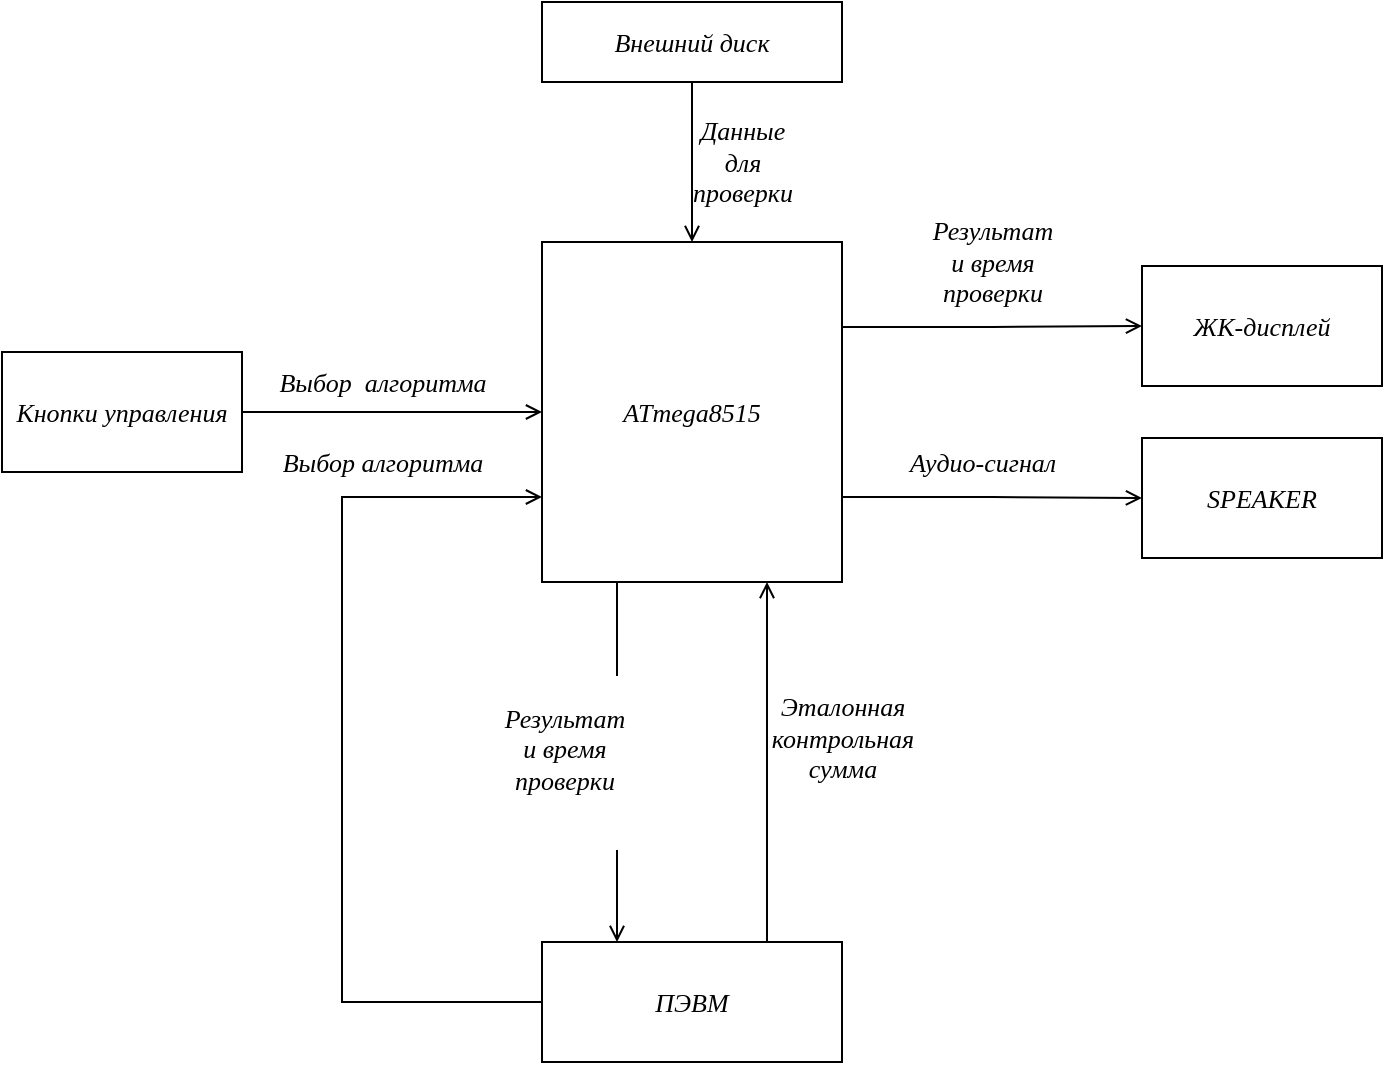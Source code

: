 <mxfile version="22.0.4" type="device">
  <diagram name="Страница — 1" id="o8DwsD4q_UCmekTN6hks">
    <mxGraphModel dx="-981" dy="763" grid="1" gridSize="10" guides="1" tooltips="1" connect="1" arrows="1" fold="1" page="1" pageScale="1" pageWidth="827" pageHeight="1169" math="0" shadow="0">
      <root>
        <mxCell id="0" />
        <mxCell id="1" parent="0" />
        <mxCell id="ykUxlusXsKbkb0VpRQLI-13" value="Результат&lt;br style=&quot;font-size: 13px;&quot;&gt;и время&lt;br style=&quot;font-size: 13px;&quot;&gt;проверки" style="edgeStyle=orthogonalEdgeStyle;rounded=0;orthogonalLoop=1;jettySize=auto;html=1;exitX=1;exitY=0.25;exitDx=0;exitDy=0;entryX=0;entryY=0.5;entryDx=0;entryDy=0;fontFamily=GOSTRUS Type A;fontSize=13;fontStyle=2;movable=1;resizable=1;rotatable=1;deletable=1;editable=1;locked=0;connectable=1;endArrow=open;endFill=0;" parent="1" source="ykUxlusXsKbkb0VpRQLI-1" target="ykUxlusXsKbkb0VpRQLI-3" edge="1">
          <mxGeometry x="0.004" y="32" relative="1" as="geometry">
            <mxPoint as="offset" />
          </mxGeometry>
        </mxCell>
        <mxCell id="ykUxlusXsKbkb0VpRQLI-14" value="Аудио-сигнал" style="edgeStyle=orthogonalEdgeStyle;rounded=0;orthogonalLoop=1;jettySize=auto;html=1;exitX=1;exitY=0.75;exitDx=0;exitDy=0;entryX=0;entryY=0.5;entryDx=0;entryDy=0;fontFamily=GOSTRUS Type A;fontSize=13;fontStyle=2;movable=1;resizable=1;rotatable=1;deletable=1;editable=1;locked=0;connectable=1;endArrow=open;endFill=0;" parent="1" source="ykUxlusXsKbkb0VpRQLI-1" target="ykUxlusXsKbkb0VpRQLI-5" edge="1">
          <mxGeometry x="-0.07" y="18" relative="1" as="geometry">
            <mxPoint as="offset" />
          </mxGeometry>
        </mxCell>
        <mxCell id="_XdvEspnEwE6ffSi1a87-3" value="&#xa;&lt;span style=&quot;color: rgb(0, 0, 0); font-size: 13px; font-variant-ligatures: normal; font-variant-caps: normal; font-weight: 400; letter-spacing: normal; orphans: 2; text-align: center; text-indent: 0px; text-transform: none; widows: 2; word-spacing: 0px; -webkit-text-stroke-width: 0px; background-color: rgb(255, 255, 255); text-decoration-thickness: initial; text-decoration-style: initial; text-decoration-color: initial; float: none; display: inline !important;&quot;&gt;Результат&lt;/span&gt;&lt;br style=&quot;border-color: var(--border-color); color: rgb(0, 0, 0); font-size: 13px; font-variant-ligatures: normal; font-variant-caps: normal; font-weight: 400; letter-spacing: normal; orphans: 2; text-align: center; text-indent: 0px; text-transform: none; widows: 2; word-spacing: 0px; -webkit-text-stroke-width: 0px; text-decoration-thickness: initial; text-decoration-style: initial; text-decoration-color: initial;&quot;&gt;&lt;span style=&quot;color: rgb(0, 0, 0); font-size: 13px; font-variant-ligatures: normal; font-variant-caps: normal; font-weight: 400; letter-spacing: normal; orphans: 2; text-align: center; text-indent: 0px; text-transform: none; widows: 2; word-spacing: 0px; -webkit-text-stroke-width: 0px; background-color: rgb(255, 255, 255); text-decoration-thickness: initial; text-decoration-style: initial; text-decoration-color: initial; float: none; display: inline !important;&quot;&gt;и время&lt;/span&gt;&lt;br style=&quot;border-color: var(--border-color); color: rgb(0, 0, 0); font-size: 13px; font-variant-ligatures: normal; font-variant-caps: normal; font-weight: 400; letter-spacing: normal; orphans: 2; text-align: center; text-indent: 0px; text-transform: none; widows: 2; word-spacing: 0px; -webkit-text-stroke-width: 0px; text-decoration-thickness: initial; text-decoration-style: initial; text-decoration-color: initial;&quot;&gt;&lt;span style=&quot;color: rgb(0, 0, 0); font-size: 13px; font-variant-ligatures: normal; font-variant-caps: normal; font-weight: 400; letter-spacing: normal; orphans: 2; text-align: center; text-indent: 0px; text-transform: none; widows: 2; word-spacing: 0px; -webkit-text-stroke-width: 0px; background-color: rgb(255, 255, 255); text-decoration-thickness: initial; text-decoration-style: initial; text-decoration-color: initial; float: none; display: inline !important;&quot;&gt;проверки&lt;/span&gt;&#xa;&#xa;" style="edgeStyle=orthogonalEdgeStyle;rounded=0;orthogonalLoop=1;jettySize=auto;html=1;exitX=0.25;exitY=1;exitDx=0;exitDy=0;entryX=0.25;entryY=0;entryDx=0;entryDy=0;fontFamily=GOSTRUS Type A;fontStyle=2;movable=1;resizable=1;rotatable=1;deletable=1;editable=1;locked=0;connectable=1;endArrow=open;endFill=0;" edge="1" parent="1" source="ykUxlusXsKbkb0VpRQLI-1" target="ykUxlusXsKbkb0VpRQLI-2">
          <mxGeometry y="-27" relative="1" as="geometry">
            <mxPoint as="offset" />
          </mxGeometry>
        </mxCell>
        <mxCell id="ykUxlusXsKbkb0VpRQLI-1" value="ATmega8515" style="rounded=0;whiteSpace=wrap;html=1;fontFamily=GOSTRUS Type A;fontSize=13;fontStyle=2;movable=1;resizable=1;rotatable=1;deletable=1;editable=1;locked=0;connectable=1;" parent="1" vertex="1">
          <mxGeometry x="2820" y="140.0" width="150" height="170" as="geometry" />
        </mxCell>
        <mxCell id="ykUxlusXsKbkb0VpRQLI-7" value="Выбор алгоритма" style="edgeStyle=orthogonalEdgeStyle;rounded=0;orthogonalLoop=1;jettySize=auto;html=1;exitX=0;exitY=0.5;exitDx=0;exitDy=0;entryX=0;entryY=0.75;entryDx=0;entryDy=0;fontFamily=GOSTRUS Type A;fontSize=13;fontStyle=2;movable=1;resizable=1;rotatable=1;deletable=1;editable=1;locked=0;connectable=1;endArrow=open;endFill=0;" parent="1" source="ykUxlusXsKbkb0VpRQLI-2" target="ykUxlusXsKbkb0VpRQLI-1" edge="1">
          <mxGeometry x="0.646" y="18" relative="1" as="geometry">
            <mxPoint as="offset" />
            <Array as="points">
              <mxPoint x="2720" y="520" />
              <mxPoint x="2720" y="268" />
            </Array>
          </mxGeometry>
        </mxCell>
        <mxCell id="ykUxlusXsKbkb0VpRQLI-15" value="Эталонная&lt;br style=&quot;font-size: 13px;&quot;&gt;контрольная&lt;br style=&quot;font-size: 13px;&quot;&gt;сумма" style="edgeStyle=orthogonalEdgeStyle;rounded=0;orthogonalLoop=1;jettySize=auto;html=1;exitX=0.75;exitY=0;exitDx=0;exitDy=0;entryX=0.75;entryY=1;entryDx=0;entryDy=0;fontFamily=GOSTRUS Type A;fontSize=13;fontStyle=2;movable=1;resizable=1;rotatable=1;deletable=1;editable=1;locked=0;connectable=1;endArrow=open;endFill=0;" parent="1" source="ykUxlusXsKbkb0VpRQLI-2" target="ykUxlusXsKbkb0VpRQLI-1" edge="1">
          <mxGeometry x="0.136" y="-37" relative="1" as="geometry">
            <mxPoint as="offset" />
            <Array as="points" />
          </mxGeometry>
        </mxCell>
        <mxCell id="ykUxlusXsKbkb0VpRQLI-2" value="ПЭВМ" style="rounded=0;whiteSpace=wrap;html=1;fontFamily=GOSTRUS Type A;fontSize=13;fontStyle=2;movable=1;resizable=1;rotatable=1;deletable=1;editable=1;locked=0;connectable=1;" parent="1" vertex="1">
          <mxGeometry x="2820" y="490" width="150" height="60" as="geometry" />
        </mxCell>
        <mxCell id="ykUxlusXsKbkb0VpRQLI-3" value="ЖК-дисплей" style="rounded=0;whiteSpace=wrap;html=1;fontFamily=GOSTRUS Type A;fontSize=13;fontStyle=2;movable=1;resizable=1;rotatable=1;deletable=1;editable=1;locked=0;connectable=1;" parent="1" vertex="1">
          <mxGeometry x="3120" y="152.0" width="120" height="60" as="geometry" />
        </mxCell>
        <mxCell id="ykUxlusXsKbkb0VpRQLI-6" value="Выбор&amp;nbsp; алгоритма" style="edgeStyle=orthogonalEdgeStyle;rounded=0;orthogonalLoop=1;jettySize=auto;html=1;exitX=1;exitY=0.5;exitDx=0;exitDy=0;entryX=0;entryY=0.5;entryDx=0;entryDy=0;fontFamily=GOSTRUS Type A;fontSize=13;fontStyle=2;movable=1;resizable=1;rotatable=1;deletable=1;editable=1;locked=0;connectable=1;endArrow=open;endFill=0;" parent="1" source="ykUxlusXsKbkb0VpRQLI-4" target="ykUxlusXsKbkb0VpRQLI-1" edge="1">
          <mxGeometry x="-0.067" y="15" relative="1" as="geometry">
            <mxPoint as="offset" />
          </mxGeometry>
        </mxCell>
        <mxCell id="ykUxlusXsKbkb0VpRQLI-4" value="Кнопки управления" style="rounded=0;whiteSpace=wrap;html=1;fontFamily=GOSTRUS Type A;fontSize=13;fontStyle=2;movable=1;resizable=1;rotatable=1;deletable=1;editable=1;locked=0;connectable=1;" parent="1" vertex="1">
          <mxGeometry x="2550" y="195.0" width="120" height="60" as="geometry" />
        </mxCell>
        <mxCell id="ykUxlusXsKbkb0VpRQLI-5" value="SPEAKER" style="rounded=0;whiteSpace=wrap;html=1;fontFamily=GOSTRUS Type A;fontSize=13;fontStyle=2;movable=1;resizable=1;rotatable=1;deletable=1;editable=1;locked=0;connectable=1;" parent="1" vertex="1">
          <mxGeometry x="3120" y="238.0" width="120" height="60" as="geometry" />
        </mxCell>
        <mxCell id="ykUxlusXsKbkb0VpRQLI-11" value="Данные&lt;br style=&quot;font-size: 13px;&quot;&gt;для&lt;br style=&quot;font-size: 13px;&quot;&gt;проверки" style="edgeStyle=orthogonalEdgeStyle;rounded=0;orthogonalLoop=1;jettySize=auto;html=1;exitX=0.5;exitY=1;exitDx=0;exitDy=0;entryX=0.5;entryY=0;entryDx=0;entryDy=0;fontFamily=GOSTRUS Type A;fontSize=13;fontStyle=2;movable=1;resizable=1;rotatable=1;deletable=1;editable=1;locked=0;connectable=1;endArrow=open;endFill=0;" parent="1" source="ykUxlusXsKbkb0VpRQLI-10" target="ykUxlusXsKbkb0VpRQLI-1" edge="1">
          <mxGeometry y="25" relative="1" as="geometry">
            <mxPoint as="offset" />
          </mxGeometry>
        </mxCell>
        <mxCell id="ykUxlusXsKbkb0VpRQLI-10" value="Внешний диск" style="rounded=0;whiteSpace=wrap;html=1;fontFamily=GOSTRUS Type A;fontSize=13;fontStyle=2;movable=1;resizable=1;rotatable=1;deletable=1;editable=1;locked=0;connectable=1;" parent="1" vertex="1">
          <mxGeometry x="2820" y="20" width="150" height="40" as="geometry" />
        </mxCell>
      </root>
    </mxGraphModel>
  </diagram>
</mxfile>
